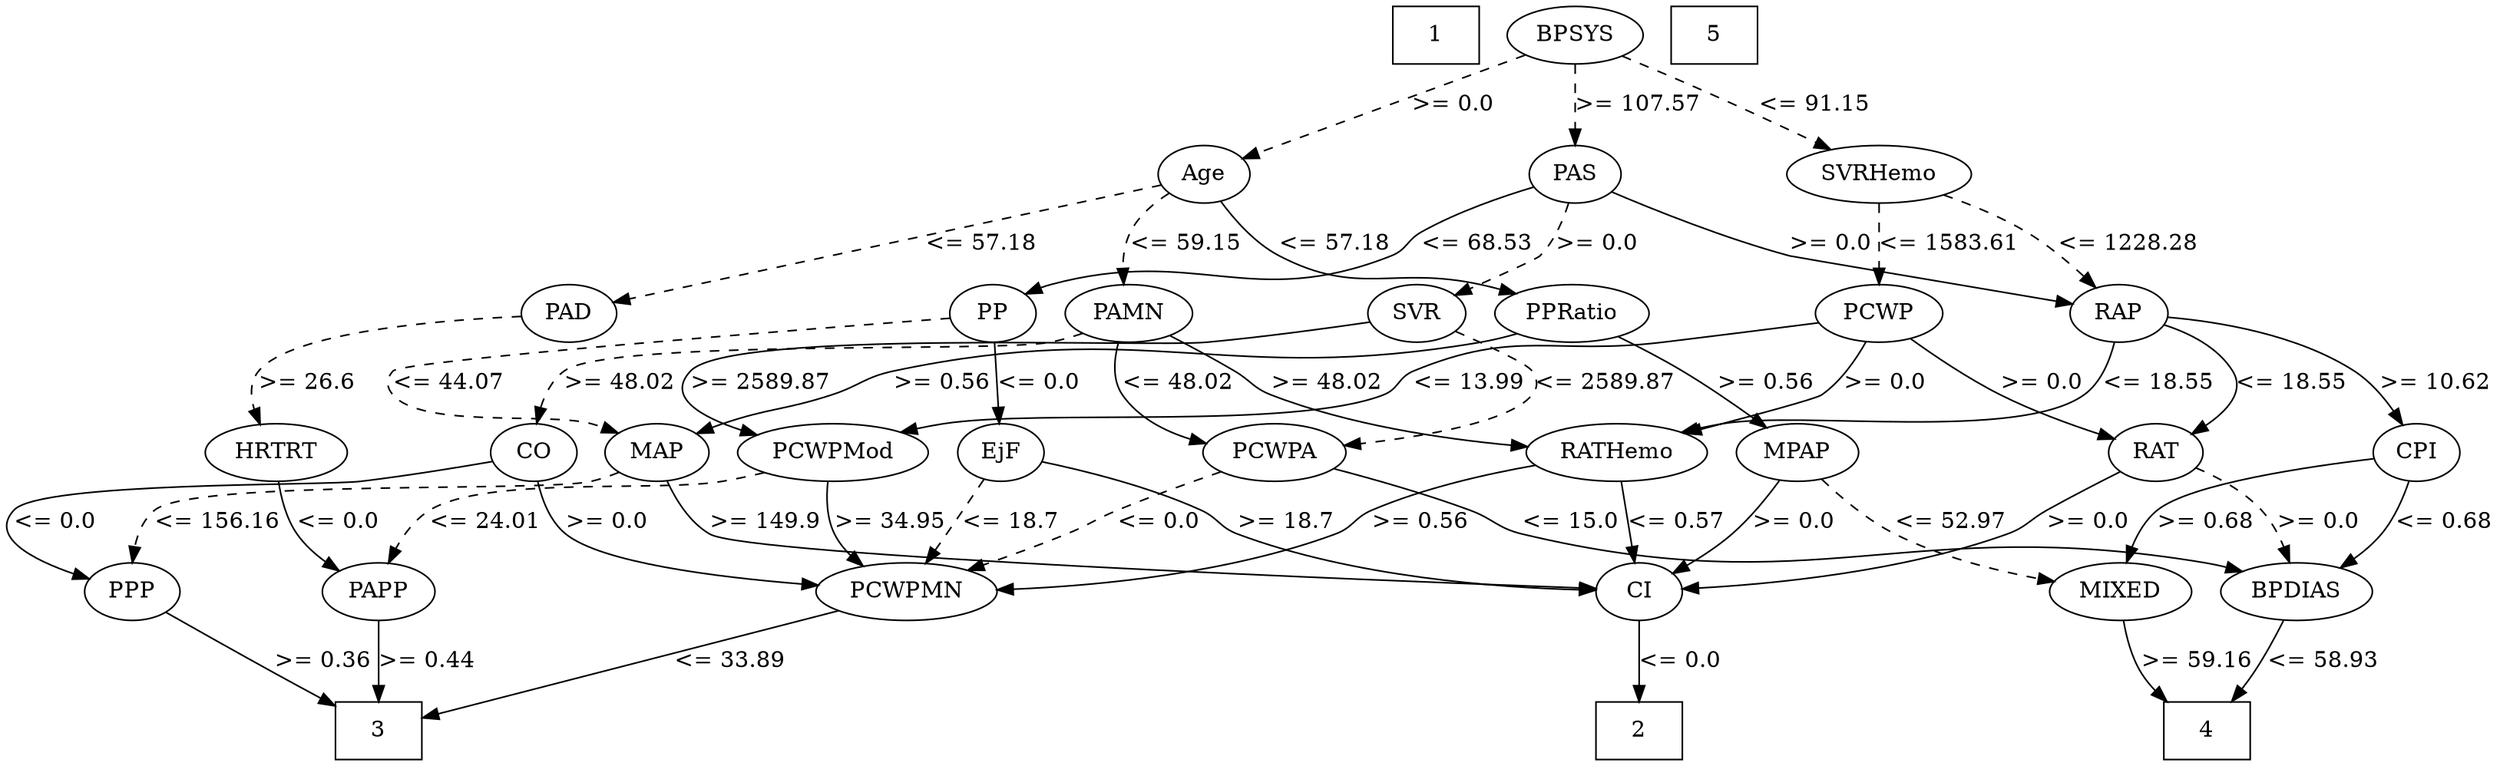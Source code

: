 strict digraph G {
	graph [bb="0,0,1254.4,471"];
	node [label="\N"];
	1	[height=0.5,
		pos="723.42,453",
		shape=box,
		width=0.75];
	2	[height=0.5,
		pos="825.42,18",
		shape=box,
		width=0.75];
	3	[height=0.5,
		pos="188.42,18",
		shape=box,
		width=0.75];
	4	[height=0.5,
		pos="1107.4,18",
		shape=box,
		width=0.75];
	5	[height=0.5,
		pos="889.42,453",
		shape=box,
		width=0.75];
	RAP	[height=0.5,
		pos="1073.4,279",
		width=0.77778];
	RATHemo	[height=0.5,
		pos="808.42,192",
		width=1.375];
	RAP -> RATHemo	[label="<= 18.55",
		lp="1089.4,235.5",
		op="<=",
		param=18.55,
		pos="e,844.36,204.49 1070.5,260.82 1067.6,249.61 1062,235.68 1051.4,228 1018.1,203.9 907.77,217.72 867.42,210 863.06,209.17 858.56,208.15 \
854.08,207.04",
		style=solid];
	CPI	[height=0.5,
		pos="1219.4,192",
		width=0.75];
	RAP -> CPI	[label=">= 10.62",
		lp="1228.4,235.5",
		op=">=",
		param=10.62,
		pos="e,1213.5,209.61 1101.1,275.53 1126.7,272 1164.5,263.49 1190.4,243 1198.4,236.7 1204.6,227.55 1209.2,218.8",
		style=solid];
	RAT	[height=0.5,
		pos="1145.4,192",
		width=0.76389];
	RAP -> RAT	[label="<= 18.55",
		lp="1160.4,235.5",
		op="<=",
		param=18.55,
		pos="e,1141.8,210.09 1095.4,267.61 1106,261.67 1118.2,253.33 1126.4,243 1131.8,236.27 1135.8,227.85 1138.7,219.85",
		style=solid];
	PCWPMN	[height=0.5,
		pos="454.42,105",
		width=1.3902];
	RATHemo -> PCWPMN	[label=">= 0.56",
		lp="712.92,148.5",
		op=">=",
		param=0.56,
		pos="e,503.73,108.33 767.22,181.9 744.06,176.02 714.96,167.35 690.42,156 679.34,150.88 678.8,145.42 667.42,141 617.78,121.72 557.61,113.06 \
513.91,109.17",
		style=solid];
	CI	[height=0.5,
		pos="825.42,105",
		width=0.75];
	RATHemo -> CI	[label="<= 0.57",
		lp="840.92,148.5",
		op="<=",
		param=0.57,
		pos="e,822.04,122.89 811.86,173.8 814.2,162.09 817.35,146.34 820.03,132.97",
		style=solid];
	BPDIAS	[height=0.5,
		pos="1158.4,105",
		width=1.1735];
	CPI -> BPDIAS	[label="<= 0.68",
		lp="1224.9,148.5",
		op="<=",
		param=0.68,
		pos="e,1176.5,121.31 1212.8,174.45 1208.4,164.31 1202,151.34 1194.4,141 1191.3,136.71 1187.6,132.48 1183.8,128.53",
		style=solid];
	MIXED	[height=0.5,
		pos="1057.4,105",
		width=1.125];
	CPI -> MIXED	[label=">= 0.68",
		lp="1123.9,148.5",
		op=">=",
		param=0.68,
		pos="e,1067.8,122.42 1198.6,180.5 1193.4,178.14 1187.8,175.8 1182.4,174 1147.5,162.24 1133.2,174.77 1101.4,156 1090.8,149.69 1081.3,139.9 \
1073.9,130.65",
		style=solid];
	RAT -> BPDIAS	[label=">= 0.0",
		lp="1171.4,148.5",
		op=">=",
		param=0.0,
		pos="e,1155.8,123.18 1148.1,173.8 1149.8,162.16 1152.2,146.55 1154.3,133.24",
		style=dashed];
	RAT -> CI	[label=">= 0.0",
		lp="1059.4,148.5",
		op=">=",
		param=0.0,
		pos="e,851.82,109.08 1121,183.65 1099.5,177.01 1067.6,166.68 1040.4,156 1025.4,150.11 1022.8,145.89 1007.4,141 958.31,125.36 899.4,115.59 \
862.18,110.47",
		style=solid];
	PAS	[height=0.5,
		pos="806.42,366",
		width=0.75];
	PAS -> RAP	[label=">= 0.0",
		lp="928.42,322.5",
		op=">=",
		param=0.0,
		pos="e,1047.4,285.72 826.31,353.52 846.61,342.24 879.32,325.28 909.42,315 946.37,302.38 957.23,305.16 995.42,297 1009.1,294.08 1024.1,\
290.81 1037.3,287.93",
		style=solid];
	PP	[height=0.5,
		pos="499.42,279",
		width=0.75];
	PAS -> PP	[label="<= 68.53",
		lp="754.42,322.5",
		op="<=",
		param=68.53,
		pos="e,519.9,291.13 783.49,356.45 767.54,350.1 746.06,340.7 728.42,330 719.22,324.42 719.39,319.05 709.42,315 637.39,285.75 610.31,317.9 \
535.42,297 533.47,296.46 531.5,295.82 529.53,295.11",
		style=solid];
	SVR	[height=0.5,
		pos="723.42,279",
		width=0.77778];
	PAS -> SVR	[label=">= 0.0",
		lp="813.42,322.5",
		op=">=",
		param=0.0,
		pos="e,745.17,290.64 801.98,348.2 798.55,337.71 792.92,324.45 784.42,315 779.72,309.78 766.93,302.18 754.26,295.39",
		style=dashed];
	MAP	[height=0.5,
		pos="313.42,192",
		width=0.84854];
	PP -> MAP	[label="<= 44.07",
		lp="230.42,235.5",
		op="<=",
		param=44.07,
		pos="e,289.95,203.65 472.58,276.81 403.21,273.47 222.1,262.91 204.42,243 168.04,202.05 198.93,235.39 273.42,210 275.8,209.19 278.23,208.3 \
280.66,207.38",
		style=dashed];
	EjF	[height=0.5,
		pos="511.42,192",
		width=0.75];
	PP -> EjF	[label="<= 0.0",
		lp="525.42,235.5",
		op="<=",
		param=0.0,
		pos="e,509,210.18 501.85,260.8 503.49,249.16 505.7,233.55 507.58,220.24",
		style=solid];
	PCWPA	[height=0.5,
		pos="638.42,192",
		width=1.1555];
	SVR -> PCWPA	[label="<= 2589.87",
		lp="809.92,235.5",
		op="<=",
		param=2589.87,
		pos="e,677.82,197.86 745.71,268.01 764.01,258.4 785.14,243.15 773.42,228 762.85,214.33 722.1,205.03 688.11,199.47",
		style=dashed];
	PCWPMod	[height=0.5,
		pos="414.42,192",
		width=1.4444];
	SVR -> PCWPMod	[label=">= 2589.87",
		lp="386.92,235.5",
		op=">=",
		param=2589.87,
		pos="e,380.64,205.96 697.19,272.61 677.73,268.81 650.52,263.9 626.42,261 596.35,257.38 375.12,265.11 354.42,243 343.48,231.31 355.41,\
219.76 371.43,210.71",
		style=solid];
	PAD	[height=0.5,
		pos="230.42,279",
		width=0.79437];
	HRTRT	[height=0.5,
		pos="139.42,192",
		width=1.1013];
	PAD -> HRTRT	[label=">= 26.6",
		lp="158.92,235.5",
		op=">=",
		param=26.6,
		pos="e,133.38,210.19 202.2,275.87 180.25,272.56 151.13,264.17 136.42,243 131.87,236.45 130.96,228.16 131.68,220.24",
		style=dashed];
	PAPP	[height=0.5,
		pos="188.42,105",
		width=0.88889];
	HRTRT -> PAPP	[label="<= 0.0",
		lp="165.42,148.5",
		op="<=",
		param=0.0,
		pos="e,167.1,118.91 138.81,173.82 139.16,163.7 140.88,150.96 146.42,141 149.63,135.23 154.2,130.01 159.15,125.47",
		style=solid];
	PAMN	[height=0.5,
		pos="581.42,279",
		width=1.0139];
	PAMN -> RATHemo	[label=">= 48.02",
		lp="672.42,235.5",
		op=">=",
		param=48.02,
		pos="e,761.29,197.61 599.12,262.96 614.69,249.99 636.41,232.64 646.42,228 679.4,212.71 719.28,203.98 751.22,199.07",
		style=solid];
	PAMN -> PCWPA	[label="<= 48.02",
		lp="597.42,235.5",
		op="<=",
		param=48.02,
		pos="e,604.14,202.56 572.39,261.21 568.21,250.98 565.37,237.99 571.42,228 576.93,218.9 585.68,212.05 595.05,206.94",
		style=solid];
	CO	[height=0.5,
		pos="237.42,192",
		width=0.75];
	PAMN -> CO	[label=">= 48.02",
		lp="320.42,235.5",
		op=">=",
		param=48.02,
		pos="e,249.7,208.16 554.55,266.65 548.37,264.43 541.74,262.38 535.42,261 482.94,249.58 343.94,263.78 294.42,243 280.11,236.99 266.88,\
225.91 256.78,215.7",
		style=dashed];
	PCWPA -> PCWPMN	[label="<= 0.0",
		lp="580.42,148.5",
		op="<=",
		param=0.0,
		pos="e,486.74,118.96 609.95,178.84 595.29,172.39 577.22,164.13 561.42,156 549.56,149.9 547.34,146.99 535.42,141 522.88,134.7 508.93,128.42 \
496.2,122.96",
		style=dashed];
	PCWPA -> BPDIAS	[label="<= 15.0",
		lp="789.92,148.5",
		op="<=",
		param=15.0,
		pos="e,1128,117.61 670.6,180.22 689.62,173.65 714.08,164.83 735.42,156 749.93,149.99 752.18,144.82 767.42,141 914.2,104.21 958.74,151.18 \
1107.4,123 1111,122.32 1114.7,121.44 1118.4,120.45",
		style=solid];
	CO -> PCWPMN	[label=">= 0.0",
		lp="301.42,148.5",
		op=">=",
		param=0.0,
		pos="e,404.82,107.86 247.68,174.98 255.75,163.71 268.02,149.23 282.42,141 316.61,121.45 360.12,112.72 394.82,108.87",
		style=solid];
	PPP	[height=0.5,
		pos="64.421,105",
		width=0.75];
	CO -> PPP	[label="<= 0.0",
		lp="23.421,148.5",
		op="<=",
		param=0.0,
		pos="e,40.955,114.35 214.81,181.9 206.62,178.94 197.22,175.93 188.42,174 148.29,165.21 32.021,186.43 4.4206,156 -8.5345,141.72 11.422,\
127.87 31.721,118.39",
		style=solid];
	PCWP	[height=0.5,
		pos="951.42,279",
		width=0.97491];
	PCWP -> RATHemo	[label=">= 0.0",
		lp="950.42,235.5",
		op=">=",
		param=0.0,
		pos="e,845.87,203.86 943.46,261.47 937.43,250.54 928.18,236.69 916.42,228 911.15,224.1 882.14,214.79 855.52,206.75",
		style=solid];
	PCWP -> RAT	[label=">= 0.0",
		lp="1032.4,235.5",
		op=">=",
		param=0.0,
		pos="e,1118.7,196.71 966.69,262.6 978.5,251.49 995.78,236.94 1013.4,228 1043.7,212.66 1081.4,203.53 1108.8,198.46",
		style=solid];
	PCWP -> PCWPMod	[label="<= 13.99",
		lp="743.42,235.5",
		op="<=",
		param=13.99,
		pos="e,451.91,204.66 919.21,271.67 901.34,268.27 878.69,264.14 858.42,261 795.99,251.32 775.67,267.46 717.42,243 707.5,238.83 708.43,\
231.93 698.42,228 605.88,191.63 573.32,227.43 475.42,210 470.98,209.21 466.39,208.23 461.82,207.16",
		style=solid];
	PCWPMod -> PCWPMN	[label=">= 34.95",
		lp="444.42,148.5",
		op=">=",
		param=34.95,
		pos="e,433.61,121.4 412.86,173.56 412.68,163.59 413.68,151.09 418.42,141 420.49,136.6 423.37,132.45 426.61,128.66",
		style=solid];
	PCWPMod -> PAPP	[label="<= 24.01",
		lp="234.42,148.5",
		op="<=",
		param=24.01,
		pos="e,190.74,123.05 376.56,179.51 368.95,177.47 360.97,175.51 353.42,174 321.58,167.62 234.13,175.83 208.42,156 201.08,150.34 196.42,\
141.56 193.47,132.92",
		style=dashed];
	PCWPMN -> 3	[label="<= 33.89",
		lp="363.42,61.5",
		op="<=",
		param=33.89,
		pos="e,215.61,27.689 418.27,92.448 367.66,76.277 276.2,47.051 225.24,30.766",
		style=solid];
	PAPP -> 3	[label=">= 0.44",
		lp="210.92,61.5",
		op=">=",
		param=0.44,
		pos="e,188.42,36.175 188.42,86.799 188.42,75.163 188.42,59.548 188.42,46.237",
		style=solid];
	BPDIAS -> 4	[label="<= 58.93",
		lp="1163.4,61.5",
		op="<=",
		param=58.93,
		pos="e,1118.3,36.014 1148.9,87.246 1143.3,77.495 1136.1,64.995 1129.4,54 1127.6,50.959 1125.6,47.785 1123.7,44.644",
		style=solid];
	PPP -> 3	[label=">= 0.36",
		lp="156.92,61.5",
		op=">=",
		param=0.36,
		pos="e,163.17,36.31 82.717,91.458 101.59,78.518 131.47,58.04 154.65,42.15",
		style=solid];
	CI -> 2	[label="<= 0.0",
		lp="844.42,61.5",
		op="<=",
		param=0.0,
		pos="e,825.42,36.175 825.42,86.799 825.42,75.163 825.42,59.548 825.42,46.237",
		style=solid];
	SVRHemo	[height=0.5,
		pos="951.42,366",
		width=1.3902];
	SVRHemo -> RAP	[label="<= 1228.28",
		lp="1069.9,322.5",
		op="<=",
		param=1228.28,
		pos="e,1059.6,295.22 982.39,351.63 994.68,345.74 1008.7,338.27 1020.4,330 1031.7,322.04 1043.1,311.76 1052.3,302.59",
		style=dashed];
	SVRHemo -> PCWP	[label="<= 1583.61",
		lp="983.92,322.5",
		op="<=",
		param=1583.61,
		pos="e,951.42,297.18 951.42,347.8 951.42,336.16 951.42,320.55 951.42,307.24",
		style=dashed];
	MIXED -> 4	[label=">= 59.16",
		lp="1103.4,61.5",
		op=">=",
		param=59.16,
		pos="e,1090.6,36.293 1062.6,87.141 1066.1,77.127 1071.1,64.396 1077.4,54 1079.4,50.727 1081.7,47.456 1084.1,44.3",
		style=solid];
	BPSYS	[height=0.5,
		pos="806.42,453",
		width=1.0471];
	BPSYS -> PAS	[label=">= 107.57",
		lp="835.42,409.5",
		op=">=",
		param=107.57,
		pos="e,806.42,384.18 806.42,434.8 806.42,423.16 806.42,407.55 806.42,394.24",
		style=dashed];
	BPSYS -> SVRHemo	[label="<= 91.15",
		lp="920.42,409.5",
		op="<=",
		param=91.15,
		pos="e,927.2,381.84 830.06,438.86 841.66,432.36 855.82,424.35 868.42,417 885.06,407.29 903.42,396.26 918.64,387.04",
		style=dashed];
	Age	[height=0.5,
		pos="619.42,366",
		width=0.75];
	BPSYS -> Age	[label=">= 0.0",
		lp="743.42,409.5",
		op=">=",
		param=0.0,
		pos="e,641.03,376.82 780.02,440 745.83,424.46 686.33,397.41 650.14,380.96",
		style=dashed];
	Age -> PAD	[label="<= 57.18",
		lp="474.42,322.5",
		op="<=",
		param=57.18,
		pos="e,257.12,285.83 594.2,359.49 527.33,344.88 345.3,305.1 267.02,288",
		style=dashed];
	Age -> PAMN	[label="<= 59.15",
		lp="608.42,322.5",
		op="<=",
		param=59.15,
		pos="e,578.55,297.38 600.88,352.51 593.74,346.61 586.36,338.89 582.42,330 579.36,323.09 578.27,315.11 578.16,307.57",
		style=dashed];
	PPRatio	[height=0.5,
		pos="809.42,279",
		width=1.1013];
	Age -> PPRatio	[label="<= 57.18",
		lp="683.42,322.5",
		op="<=",
		param=57.18,
		pos="e,779.86,291.11 627.73,348.4 634.24,337.15 644.38,322.94 657.42,315 697.11,290.83 715.43,308.65 760.42,297 763.6,296.18 766.87,295.24 \
770.14,294.24",
		style=solid];
	MAP -> PPP	[label="<= 156.16",
		lp="108.42,148.5",
		op="<=",
		param=156.16,
		pos="e,64.875,123.03 290.57,179.86 285.07,177.58 279.13,175.44 273.42,174 231.44,163.41 112.92,183.42 79.421,156 72.465,150.31 68.647,\
141.52 66.58,132.89",
		style=dashed];
	MAP -> CI	[label=">= 149.9",
		lp="384.42,148.5",
		op=">=",
		param=149.9,
		pos="e,798.59,107.46 323.39,174.43 331.32,162.89 343.53,148.31 358.42,141 377.65,131.56 681.67,113.95 788.58,108.01",
		style=solid];
	MPAP	[height=0.5,
		pos="911.42,192",
		width=0.97491];
	MPAP -> CI	[label=">= 0.0",
		lp="900.42,148.5",
		op=">=",
		param=0.0,
		pos="e,842.29,119.06 898.53,175.12 890.06,165 878.52,151.81 867.42,141 862,135.72 855.88,130.33 850.02,125.42",
		style=solid];
	MPAP -> MIXED	[label="<= 52.97",
		lp="981.42,148.5",
		op="<=",
		param=52.97,
		pos="e,1021.4,113.5 922.4,174.58 930.41,163.71 942.16,149.88 955.42,141 972.3,129.7 993.2,121.69 1011.7,116.22",
		style=dashed];
	EjF -> PCWPMN	[label="<= 18.7",
		lp="508.92,148.5",
		op="<=",
		param=18.7,
		pos="e,465.68,122.79 500.7,175.01 492.42,162.67 480.81,145.35 471.29,131.15",
		style=dashed];
	EjF -> CI	[label=">= 18.7",
		lp="644.92,148.5",
		op=">=",
		param=18.7,
		pos="e,798.54,107.18 535.14,183.02 553.18,176.61 578.4,166.9 599.42,156 610.26,150.38 611.06,145.46 622.42,141 677.69,119.29 746.67,111.02 \
788.31,107.88",
		style=solid];
	PPRatio -> MAP	[label=">= 0.56",
		lp="478.92,235.5",
		op=">=",
		param=0.56,
		pos="e,336.9,203.61 780.51,266.5 773.99,264.32 767.04,262.32 760.42,261 627.68,234.57 588.44,272.82 456.42,243 439.11,239.09 436.23,233.68 \
419.42,228 390.61,218.27 382.14,219.97 353.42,210 351.05,209.18 348.62,208.28 346.19,207.35",
		style=solid];
	PPRatio -> MPAP	[label=">= 0.56",
		lp="889.92,235.5",
		op=">=",
		param=0.56,
		pos="e,893.68,207.78 827.66,262.8 843.86,249.3 867.7,229.43 885.81,214.34",
		style=solid];
}
